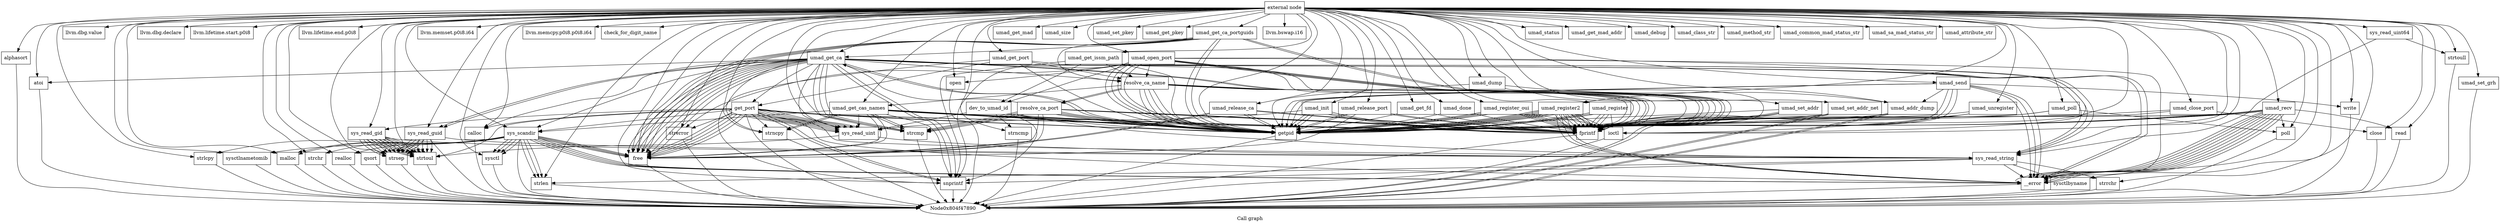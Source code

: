 digraph "Call graph" {
	label="Call graph";

	Node0x804f47860 [shape=record,label="{external node}"];
	Node0x804f47860 -> Node0x804f478f0;
	Node0x804f47860 -> Node0x804f47950;
	Node0x804f47860 -> Node0x804f479b0;
	Node0x804f47860 -> Node0x804f47a70;
	Node0x804f47860 -> Node0x804f47ad0;
	Node0x804f47860 -> Node0x804f47b30;
	Node0x804f47860 -> Node0x804f47d70;
	Node0x804f47860 -> Node0x804f47dd0;
	Node0x804f47860 -> Node0x804f47e30;
	Node0x804f47860 -> Node0x804f47bf0;
	Node0x804f47860 -> Node0x804f47c50;
	Node0x804f47860 -> Node0x804f47e90;
	Node0x804f47860 -> Node0x804f47cb0;
	Node0x804f47860 -> Node0x804f47d10;
	Node0x804f47860 -> Node0x804f47ef0;
	Node0x804f47860 -> Node0x804f47fb0;
	Node0x804f47860 -> Node0x804f482b0;
	Node0x804f47860 -> Node0x804f48130;
	Node0x804f47860 -> Node0x804f48190;
	Node0x804f47860 -> Node0x804f481f0;
	Node0x804f47860 -> Node0x804f48430;
	Node0x804f47860 -> Node0x804f48490;
	Node0x804f47860 -> Node0x804f48370;
	Node0x804f47860 -> Node0x804f483d0;
	Node0x804f47860 -> Node0x804f484f0;
	Node0x804f47860 -> Node0x804f485b0;
	Node0x804f47860 -> Node0x804f48610;
	Node0x804f47860 -> Node0x804f48670;
	Node0x804f47860 -> Node0x804f486d0;
	Node0x804f47860 -> Node0x804f48730;
	Node0x804f47860 -> Node0x804f48790;
	Node0x804f47860 -> Node0x804f487f0;
	Node0x804f47860 -> Node0x804f48850;
	Node0x804f47860 -> Node0x804f488b0;
	Node0x804f47860 -> Node0x804f48910;
	Node0x804f47860 -> Node0x804f48970;
	Node0x804f47860 -> Node0x804f489d0;
	Node0x804f47860 -> Node0x804f48a30;
	Node0x804f47860 -> Node0x804f48a90;
	Node0x804f47860 -> Node0x804f48af0;
	Node0x804f47860 -> Node0x804f48b50;
	Node0x804f47860 -> Node0x804f48bb0;
	Node0x804f47860 -> Node0x804f48c10;
	Node0x804f47860 -> Node0x804f48c70;
	Node0x804f47860 -> Node0x804f48cd0;
	Node0x804f47860 -> Node0x804f48d30;
	Node0x804f47860 -> Node0x804f48d90;
	Node0x804f47860 -> Node0x804f48df0;
	Node0x804f47860 -> Node0x804f48e50;
	Node0x804f47860 -> Node0x804f48eb0;
	Node0x804f47860 -> Node0x804f48f10;
	Node0x804f47860 -> Node0x804f48f70;
	Node0x804f47860 -> Node0x804f48fd0;
	Node0x804f47860 -> Node0x804e4f030;
	Node0x804f47860 -> Node0x804e4f090;
	Node0x804f47860 -> Node0x804e4f0f0;
	Node0x804f47860 -> Node0x804e4f150;
	Node0x804f47860 -> Node0x804e4f1b0;
	Node0x804f47860 -> Node0x804e4f210;
	Node0x804f47860 -> Node0x804e4f270;
	Node0x804f47860 -> Node0x804e4f2d0;
	Node0x804f47860 -> Node0x804e4f330;
	Node0x804f47860 -> Node0x804e4f390;
	Node0x804f47860 -> Node0x804f48070;
	Node0x804f47860 -> Node0x804e4f3f0;
	Node0x804f47860 -> Node0x804e4f450;
	Node0x804f47860 -> Node0x804e4f4b0;
	Node0x804f47860 -> Node0x804f480d0;
	Node0x804f47860 -> Node0x804e4f510;
	Node0x804f47860 -> Node0x804f48310;
	Node0x804f47860 -> Node0x804e4f570;
	Node0x804f47860 -> Node0x804e4f5d0;
	Node0x804f47860 -> Node0x804f47a10;
	Node0x804f47860 -> Node0x804f47b90;
	Node0x804f47860 -> Node0x804e4f630;
	Node0x804f47860 -> Node0x804e4f690;
	Node0x804f47860 -> Node0x804e4f6f0;
	Node0x804f47860 -> Node0x804e4f750;
	Node0x804f47860 -> Node0x804e4f7b0;
	Node0x804f47860 -> Node0x804e4f810;
	Node0x804f47860 -> Node0x804e4f870;
	Node0x804f478f0 [shape=record,label="{umad_init}"];
	Node0x804f478f0 -> Node0x804f47950;
	Node0x804f478f0 -> Node0x804f479b0;
	Node0x804f478f0 -> Node0x804f47a10;
	Node0x804f478f0 -> Node0x804f47950;
	Node0x804f478f0 -> Node0x804f479b0;
	Node0x804f478f0 -> Node0x804f47950;
	Node0x804f478f0 -> Node0x804f479b0;
	Node0x804f47950 [shape=record,label="{getpid}"];
	Node0x804f47950 -> Node0x804f47890;
	Node0x804f479b0 [shape=record,label="{fprintf}"];
	Node0x804f479b0 -> Node0x804f47890;
	Node0x804f47a70 [shape=record,label="{llvm.dbg.value}"];
	Node0x804f47ad0 [shape=record,label="{umad_done}"];
	Node0x804f47ad0 -> Node0x804f47950;
	Node0x804f47ad0 -> Node0x804f479b0;
	Node0x804f47b30 [shape=record,label="{umad_get_cas_names}"];
	Node0x804f47b30 -> Node0x804f47950;
	Node0x804f47b30 -> Node0x804f479b0;
	Node0x804f47b30 -> Node0x804f47b90;
	Node0x804f47b30 -> Node0x804f47bf0;
	Node0x804f47b30 -> Node0x804f47bf0;
	Node0x804f47b30 -> Node0x804f47c50;
	Node0x804f47b30 -> Node0x804f47a10;
	Node0x804f47b30 -> Node0x804f47cb0;
	Node0x804f47b30 -> Node0x804f47d10;
	Node0x804f47b30 -> Node0x804f47950;
	Node0x804f47b30 -> Node0x804f479b0;
	Node0x804f47b30 -> Node0x804f47cb0;
	Node0x804f47b30 -> Node0x804f47950;
	Node0x804f47b30 -> Node0x804f479b0;
	Node0x804f47b30 -> Node0x804f47d10;
	Node0x804f47d70 [shape=record,label="{llvm.dbg.declare}"];
	Node0x804f47dd0 [shape=record,label="{llvm.lifetime.start.p0i8}"];
	Node0x804f47e30 [shape=record,label="{alphasort}"];
	Node0x804f47e30 -> Node0x804f47890;
	Node0x804f47bf0 [shape=record,label="{strcmp}"];
	Node0x804f47bf0 -> Node0x804f47890;
	Node0x804f47c50 [shape=record,label="{snprintf}"];
	Node0x804f47c50 -> Node0x804f47890;
	Node0x804f47e90 [shape=record,label="{llvm.lifetime.end.p0i8}"];
	Node0x804f47cb0 [shape=record,label="{strncpy}"];
	Node0x804f47cb0 -> Node0x804f47890;
	Node0x804f47d10 [shape=record,label="{free}"];
	Node0x804f47d10 -> Node0x804f47890;
	Node0x804f47ef0 [shape=record,label="{umad_get_ca_portguids}"];
	Node0x804f47ef0 -> Node0x804f47950;
	Node0x804f47ef0 -> Node0x804f479b0;
	Node0x804f47ef0 -> Node0x804f47f50;
	Node0x804f47ef0 -> Node0x804f47fb0;
	Node0x804f47ef0 -> Node0x804f47d10;
	Node0x804f47ef0 -> Node0x804f47d10;
	Node0x804f47ef0 -> Node0x804f47d10;
	Node0x804f47ef0 -> Node0x804f47d10;
	Node0x804f47ef0 -> Node0x804f47950;
	Node0x804f47ef0 -> Node0x804f479b0;
	Node0x804f47f50 [shape=record,label="{resolve_ca_name}"];
	Node0x804f47f50 -> Node0x804f48010;
	Node0x804f47f50 -> Node0x804f47b30;
	Node0x804f47f50 -> Node0x804f47950;
	Node0x804f47f50 -> Node0x804f479b0;
	Node0x804f47f50 -> Node0x804f48010;
	Node0x804f47f50 -> Node0x804f47950;
	Node0x804f47f50 -> Node0x804f479b0;
	Node0x804f47f50 -> Node0x804f47950;
	Node0x804f47f50 -> Node0x804f479b0;
	Node0x804f47f50 -> Node0x804f47950;
	Node0x804f47f50 -> Node0x804f479b0;
	Node0x804f47fb0 [shape=record,label="{umad_get_ca}"];
	Node0x804f47fb0 -> Node0x804f47950;
	Node0x804f47fb0 -> Node0x804f479b0;
	Node0x804f47fb0 -> Node0x804f47f50;
	Node0x804f47fb0 -> Node0x804f47cb0;
	Node0x804f47fb0 -> Node0x804f47c50;
	Node0x804f47fb0 -> Node0x804f47a10;
	Node0x804f47fb0 -> Node0x804f48070;
	Node0x804f47fb0 -> Node0x804f48070;
	Node0x804f47fb0 -> Node0x804f48070;
	Node0x804f47fb0 -> Node0x804f480d0;
	Node0x804f47fb0 -> Node0x804f480d0;
	Node0x804f47fb0 -> Node0x804f47c50;
	Node0x804f47fb0 -> Node0x804f47b90;
	Node0x804f47fb0 -> Node0x804f48130;
	Node0x804f47fb0 -> Node0x804f48130;
	Node0x804f47fb0 -> Node0x804f47bf0;
	Node0x804f47fb0 -> Node0x804f47bf0;
	Node0x804f47fb0 -> Node0x804f47bf0;
	Node0x804f47fb0 -> Node0x804f48190;
	Node0x804f47fb0 -> Node0x804f481f0;
	Node0x804f47fb0 -> Node0x804f48250;
	Node0x804f47fb0 -> Node0x804f47d10;
	Node0x804f47fb0 -> Node0x804f47d10;
	Node0x804f47fb0 -> Node0x804f47d10;
	Node0x804f47fb0 -> Node0x804f47d10;
	Node0x804f47fb0 -> Node0x804f47d10;
	Node0x804f47fb0 -> Node0x804f47d10;
	Node0x804f47fb0 -> Node0x804f47d10;
	Node0x804f47fb0 -> Node0x804f47950;
	Node0x804f47fb0 -> Node0x804f479b0;
	Node0x804f482b0 [shape=record,label="{llvm.memset.p0i8.i64}"];
	Node0x804f48130 [shape=record,label="{__error}"];
	Node0x804f48130 -> Node0x804f47890;
	Node0x804f48190 [shape=record,label="{atoi}"];
	Node0x804f48190 -> Node0x804f47890;
	Node0x804f481f0 [shape=record,label="{calloc}"];
	Node0x804f481f0 -> Node0x804f47890;
	Node0x804f48250 [shape=record,label="{get_port}"];
	Node0x804f48250 -> Node0x804f47cb0;
	Node0x804f48250 -> Node0x804f47c50;
	Node0x804f48250 -> Node0x804f47a10;
	Node0x804f48250 -> Node0x804f47a10;
	Node0x804f48250 -> Node0x804f47a10;
	Node0x804f48250 -> Node0x804f47a10;
	Node0x804f48250 -> Node0x804f47a10;
	Node0x804f48250 -> Node0x804f47a10;
	Node0x804f48250 -> Node0x804f47a10;
	Node0x804f48250 -> Node0x804f47a10;
	Node0x804f48250 -> Node0x804f48070;
	Node0x804f48250 -> Node0x804f47890;
	Node0x804f48250 -> Node0x804f48310;
	Node0x804f48250 -> Node0x804f47c50;
	Node0x804f48250 -> Node0x804f47b90;
	Node0x804f48250 -> Node0x804f47950;
	Node0x804f48250 -> Node0x804f479b0;
	Node0x804f48250 -> Node0x804f481f0;
	Node0x804f48250 -> Node0x804f47950;
	Node0x804f48250 -> Node0x804f48130;
	Node0x804f48250 -> Node0x804f48370;
	Node0x804f48250 -> Node0x804f479b0;
	Node0x804f48250 -> Node0x804f483d0;
	Node0x804f48250 -> Node0x804f47a10;
	Node0x804f48250 -> Node0x804f47d10;
	Node0x804f48250 -> Node0x804f47d10;
	Node0x804f48250 -> Node0x804f47d10;
	Node0x804f48250 -> Node0x804f47d10;
	Node0x804f48250 -> Node0x804f47d10;
	Node0x804f48430 [shape=record,label="{llvm.memcpy.p0i8.p0i8.i64}"];
	Node0x804f48490 [shape=record,label="{check_for_digit_name}"];
	Node0x804f48370 [shape=record,label="{strerror}"];
	Node0x804f48370 -> Node0x804f47890;
	Node0x804f483d0 [shape=record,label="{strtoul}"];
	Node0x804f483d0 -> Node0x804f47890;
	Node0x804f48010 [shape=record,label="{resolve_ca_port}"];
	Node0x804f48010 -> Node0x804f47950;
	Node0x804f48010 -> Node0x804f479b0;
	Node0x804f48010 -> Node0x804f47fb0;
	Node0x804f48010 -> Node0x804f47bf0;
	Node0x804f48010 -> Node0x804f47bf0;
	Node0x804f48010 -> Node0x804f47950;
	Node0x804f48010 -> Node0x804f479b0;
	Node0x804f48010 -> Node0x804f47bf0;
	Node0x804f48010 -> Node0x804f47bf0;
	Node0x804f48010 -> Node0x804f47950;
	Node0x804f48010 -> Node0x804f479b0;
	Node0x804f48010 -> Node0x804f47950;
	Node0x804f48010 -> Node0x804f479b0;
	Node0x804f48010 -> Node0x804f47d10;
	Node0x804f48010 -> Node0x804f47d10;
	Node0x804f48970 [shape=record,label="{umad_size}"];
	Node0x804f484f0 [shape=record,label="{umad_get_issm_path}"];
	Node0x804f484f0 -> Node0x804f47950;
	Node0x804f484f0 -> Node0x804f479b0;
	Node0x804f484f0 -> Node0x804f47f50;
	Node0x804f484f0 -> Node0x804f48550;
	Node0x804f484f0 -> Node0x804f47c50;
	Node0x804f48550 [shape=record,label="{dev_to_umad_id}"];
	Node0x804f48550 -> Node0x804f47c50;
	Node0x804f48550 -> Node0x804f48070;
	Node0x804f48550 -> Node0x804f47a10;
	Node0x804f48550 -> Node0x804f485b0;
	Node0x804f48550 -> Node0x804f47950;
	Node0x804f48550 -> Node0x804f479b0;
	Node0x804f485b0 [shape=record,label="{strncmp}"];
	Node0x804f485b0 -> Node0x804f47890;
	Node0x804f48610 [shape=record,label="{umad_open_port}"];
	Node0x804f48610 -> Node0x804f47950;
	Node0x804f48610 -> Node0x804f479b0;
	Node0x804f48610 -> Node0x804f47f50;
	Node0x804f48610 -> Node0x804f47950;
	Node0x804f48610 -> Node0x804f479b0;
	Node0x804f48610 -> Node0x804f48550;
	Node0x804f48610 -> Node0x804f47c50;
	Node0x804f48610 -> Node0x804f48670;
	Node0x804f48610 -> Node0x804f47950;
	Node0x804f48610 -> Node0x804f48130;
	Node0x804f48610 -> Node0x804f48370;
	Node0x804f48610 -> Node0x804f479b0;
	Node0x804f48610 -> Node0x804f486d0;
	Node0x804f48610 -> Node0x804f47950;
	Node0x804f48610 -> Node0x804f479b0;
	Node0x804f48670 [shape=record,label="{open}"];
	Node0x804f48670 -> Node0x804f47890;
	Node0x804f486d0 [shape=record,label="{ioctl}"];
	Node0x804f486d0 -> Node0x804f47890;
	Node0x804f48730 [shape=record,label="{umad_release_ca}"];
	Node0x804f48730 -> Node0x804f47950;
	Node0x804f48730 -> Node0x804f479b0;
	Node0x804f48730 -> Node0x804f47d10;
	Node0x804f48730 -> Node0x804f47d10;
	Node0x804f48730 -> Node0x804f47950;
	Node0x804f48730 -> Node0x804f479b0;
	Node0x804f48790 [shape=record,label="{umad_get_port}"];
	Node0x804f48790 -> Node0x804f47950;
	Node0x804f48790 -> Node0x804f479b0;
	Node0x804f48790 -> Node0x804f47f50;
	Node0x804f48790 -> Node0x804f47c50;
	Node0x804f48790 -> Node0x804f48250;
	Node0x804f487f0 [shape=record,label="{umad_release_port}"];
	Node0x804f487f0 -> Node0x804f47950;
	Node0x804f487f0 -> Node0x804f479b0;
	Node0x804f487f0 -> Node0x804f47d10;
	Node0x804f487f0 -> Node0x804f47950;
	Node0x804f487f0 -> Node0x804f479b0;
	Node0x804f48850 [shape=record,label="{umad_close_port}"];
	Node0x804f48850 -> Node0x804f488b0;
	Node0x804f48850 -> Node0x804f47950;
	Node0x804f48850 -> Node0x804f479b0;
	Node0x804f488b0 [shape=record,label="{close}"];
	Node0x804f488b0 -> Node0x804f47890;
	Node0x804f48910 [shape=record,label="{umad_get_mad}"];
	Node0x804f489d0 [shape=record,label="{umad_set_grh}"];
	Node0x804f489d0 -> Node0x804f47890;
	Node0x804f48a30 [shape=record,label="{umad_set_pkey}"];
	Node0x804f48a90 [shape=record,label="{umad_get_pkey}"];
	Node0x804f48af0 [shape=record,label="{umad_set_addr}"];
	Node0x804f48af0 -> Node0x804f47950;
	Node0x804f48af0 -> Node0x804f479b0;
	Node0x804f48af0 -> Node0x804f47890;
	Node0x804f48af0 -> Node0x804f47890;
	Node0x804f48b50 [shape=record,label="{llvm.bswap.i16}"];
	Node0x804f48bb0 [shape=record,label="{umad_set_addr_net}"];
	Node0x804f48bb0 -> Node0x804f47950;
	Node0x804f48bb0 -> Node0x804f47890;
	Node0x804f48bb0 -> Node0x804f47890;
	Node0x804f48bb0 -> Node0x804f479b0;
	Node0x804f48c10 [shape=record,label="{umad_send}"];
	Node0x804f48c10 -> Node0x804f47950;
	Node0x804f48c10 -> Node0x804f479b0;
	Node0x804f48c10 -> Node0x804f48130;
	Node0x804f48c10 -> Node0x804f47950;
	Node0x804f48c10 -> Node0x804f479b0;
	Node0x804f48c10 -> Node0x804f48c70;
	Node0x804f48c10 -> Node0x804f48cd0;
	Node0x804f48c10 -> Node0x804f47950;
	Node0x804f48c10 -> Node0x804f479b0;
	Node0x804f48c10 -> Node0x804f48130;
	Node0x804f48c10 -> Node0x804f48130;
	Node0x804f48c70 [shape=record,label="{umad_addr_dump}"];
	Node0x804f48c70 -> Node0x804f47950;
	Node0x804f48c70 -> Node0x804f47890;
	Node0x804f48c70 -> Node0x804f47890;
	Node0x804f48c70 -> Node0x804f479b0;
	Node0x804f48cd0 [shape=record,label="{write}"];
	Node0x804f48cd0 -> Node0x804f47890;
	Node0x804f48d30 [shape=record,label="{umad_dump}"];
	Node0x804f48d30 -> Node0x804f47950;
	Node0x804f48d30 -> Node0x804f479b0;
	Node0x804f48d30 -> Node0x804f48c70;
	Node0x804f48d90 [shape=record,label="{umad_recv}"];
	Node0x804f48d90 -> Node0x804f48130;
	Node0x804f48d90 -> Node0x804f47950;
	Node0x804f48d90 -> Node0x804f479b0;
	Node0x804f48d90 -> Node0x804f48130;
	Node0x804f48d90 -> Node0x804f48df0;
	Node0x804f48d90 -> Node0x804f48130;
	Node0x804f48d90 -> Node0x804f48130;
	Node0x804f48d90 -> Node0x804f48e50;
	Node0x804f48d90 -> Node0x804f47950;
	Node0x804f48d90 -> Node0x804f479b0;
	Node0x804f48d90 -> Node0x804f48130;
	Node0x804f48d90 -> Node0x804f48130;
	Node0x804f48d90 -> Node0x804f47950;
	Node0x804f48d90 -> Node0x804f479b0;
	Node0x804f48d90 -> Node0x804f48130;
	Node0x804f48d90 -> Node0x804f48130;
	Node0x804f48d90 -> Node0x804f48130;
	Node0x804f48df0 [shape=record,label="{poll}"];
	Node0x804f48df0 -> Node0x804f47890;
	Node0x804f48e50 [shape=record,label="{read}"];
	Node0x804f48e50 -> Node0x804f47890;
	Node0x804f48eb0 [shape=record,label="{umad_poll}"];
	Node0x804f48eb0 -> Node0x804f47950;
	Node0x804f48eb0 -> Node0x804f479b0;
	Node0x804f48eb0 -> Node0x804f48df0;
	Node0x804f48f10 [shape=record,label="{umad_get_fd}"];
	Node0x804f48f10 -> Node0x804f47950;
	Node0x804f48f10 -> Node0x804f479b0;
	Node0x804f48f70 [shape=record,label="{umad_register_oui}"];
	Node0x804f48f70 -> Node0x804f47950;
	Node0x804f48f70 -> Node0x804f479b0;
	Node0x804f48f70 -> Node0x804f47950;
	Node0x804f48f70 -> Node0x804f479b0;
	Node0x804f48f70 -> Node0x804f486d0;
	Node0x804f48f70 -> Node0x804f47950;
	Node0x804f48f70 -> Node0x804f479b0;
	Node0x804f48f70 -> Node0x804f47950;
	Node0x804f48f70 -> Node0x804f479b0;
	Node0x804f48fd0 [shape=record,label="{umad_register}"];
	Node0x804f48fd0 -> Node0x804f47950;
	Node0x804f48fd0 -> Node0x804f479b0;
	Node0x804f48fd0 -> Node0x804f486d0;
	Node0x804f48fd0 -> Node0x804f47950;
	Node0x804f48fd0 -> Node0x804f479b0;
	Node0x804f48fd0 -> Node0x804f47950;
	Node0x804f48fd0 -> Node0x804f479b0;
	Node0x804e4f030 [shape=record,label="{umad_register2}"];
	Node0x804e4f030 -> Node0x804f47950;
	Node0x804e4f030 -> Node0x804f479b0;
	Node0x804e4f030 -> Node0x804f47950;
	Node0x804e4f030 -> Node0x804f479b0;
	Node0x804e4f030 -> Node0x804f486d0;
	Node0x804e4f030 -> Node0x804f47950;
	Node0x804e4f030 -> Node0x804f479b0;
	Node0x804e4f030 -> Node0x804f48130;
	Node0x804e4f030 -> Node0x804f48130;
	Node0x804e4f030 -> Node0x804f47950;
	Node0x804e4f030 -> Node0x804f479b0;
	Node0x804e4f030 -> Node0x804f47950;
	Node0x804e4f030 -> Node0x804f479b0;
	Node0x804e4f030 -> Node0x804f486d0;
	Node0x804e4f030 -> Node0x804f47950;
	Node0x804e4f030 -> Node0x804f479b0;
	Node0x804e4f030 -> Node0x804f48130;
	Node0x804e4f030 -> Node0x804f47950;
	Node0x804e4f030 -> Node0x804f479b0;
	Node0x804e4f090 [shape=record,label="{umad_unregister}"];
	Node0x804e4f090 -> Node0x804f47950;
	Node0x804e4f090 -> Node0x804f479b0;
	Node0x804e4f090 -> Node0x804f486d0;
	Node0x804e4f0f0 [shape=record,label="{umad_status}"];
	Node0x804e4f150 [shape=record,label="{umad_get_mad_addr}"];
	Node0x804e4f1b0 [shape=record,label="{umad_debug}"];
	Node0x804e4f210 [shape=record,label="{umad_class_str}"];
	Node0x804e4f270 [shape=record,label="{umad_method_str}"];
	Node0x804e4f2d0 [shape=record,label="{umad_common_mad_status_str}"];
	Node0x804e4f330 [shape=record,label="{umad_sa_mad_status_str}"];
	Node0x804e4f390 [shape=record,label="{umad_attribute_str}"];
	Node0x804f48070 [shape=record,label="{sys_read_string}"];
	Node0x804f48070 -> Node0x804f47c50;
	Node0x804f48070 -> Node0x804e4f3f0;
	Node0x804f48070 -> Node0x804e4f450;
	Node0x804f48070 -> Node0x804f48130;
	Node0x804f48070 -> Node0x804e4f4b0;
	Node0x804e4f3f0 [shape=record,label="{strlen}"];
	Node0x804e4f3f0 -> Node0x804f47890;
	Node0x804e4f450 [shape=record,label="{sysctlbyname}"];
	Node0x804e4f450 -> Node0x804f47890;
	Node0x804e4f4b0 [shape=record,label="{strrchr}"];
	Node0x804e4f4b0 -> Node0x804f47890;
	Node0x804f480d0 [shape=record,label="{sys_read_guid}"];
	Node0x804f480d0 -> Node0x804f48070;
	Node0x804f480d0 -> Node0x804e4f510;
	Node0x804f480d0 -> Node0x804f483d0;
	Node0x804f480d0 -> Node0x804e4f510;
	Node0x804f480d0 -> Node0x804f483d0;
	Node0x804f480d0 -> Node0x804e4f510;
	Node0x804f480d0 -> Node0x804f483d0;
	Node0x804f480d0 -> Node0x804e4f510;
	Node0x804f480d0 -> Node0x804f483d0;
	Node0x804f480d0 -> Node0x804f47890;
	Node0x804e4f510 [shape=record,label="{strsep}"];
	Node0x804e4f510 -> Node0x804f47890;
	Node0x804f48310 [shape=record,label="{sys_read_gid}"];
	Node0x804f48310 -> Node0x804f48070;
	Node0x804f48310 -> Node0x804e4f510;
	Node0x804f48310 -> Node0x804f483d0;
	Node0x804f48310 -> Node0x804e4f510;
	Node0x804f48310 -> Node0x804f483d0;
	Node0x804f48310 -> Node0x804e4f510;
	Node0x804f48310 -> Node0x804f483d0;
	Node0x804f48310 -> Node0x804e4f510;
	Node0x804f48310 -> Node0x804f483d0;
	Node0x804f48310 -> Node0x804e4f510;
	Node0x804f48310 -> Node0x804f483d0;
	Node0x804f48310 -> Node0x804e4f510;
	Node0x804f48310 -> Node0x804f483d0;
	Node0x804f48310 -> Node0x804e4f510;
	Node0x804f48310 -> Node0x804f483d0;
	Node0x804f48310 -> Node0x804e4f510;
	Node0x804f48310 -> Node0x804f483d0;
	Node0x804e4f570 [shape=record,label="{sys_read_uint64}"];
	Node0x804e4f570 -> Node0x804f48070;
	Node0x804e4f570 -> Node0x804e4f5d0;
	Node0x804e4f5d0 [shape=record,label="{strtoull}"];
	Node0x804e4f5d0 -> Node0x804f47890;
	Node0x804f47a10 [shape=record,label="{sys_read_uint}"];
	Node0x804f47a10 -> Node0x804f48070;
	Node0x804f47a10 -> Node0x804f483d0;
	Node0x804f47b90 [shape=record,label="{sys_scandir}"];
	Node0x804f47b90 -> Node0x804e4f3f0;
	Node0x804f47b90 -> Node0x804e4f630;
	Node0x804f47b90 -> Node0x804e4f3f0;
	Node0x804f47b90 -> Node0x804e4f690;
	Node0x804f47b90 -> Node0x804f48130;
	Node0x804f47b90 -> Node0x804e4f6f0;
	Node0x804f47b90 -> Node0x804e4f750;
	Node0x804f47b90 -> Node0x804f48130;
	Node0x804f47b90 -> Node0x804e4f750;
	Node0x804f47b90 -> Node0x804e4f7b0;
	Node0x804f47b90 -> Node0x804e4f3f0;
	Node0x804f47b90 -> Node0x804e4f6f0;
	Node0x804f47b90 -> Node0x804f47890;
	Node0x804f47b90 -> Node0x804f47d10;
	Node0x804f47b90 -> Node0x804e4f750;
	Node0x804f47b90 -> Node0x804e4f810;
	Node0x804f47b90 -> Node0x804f48130;
	Node0x804f47b90 -> Node0x804f47d10;
	Node0x804f47b90 -> Node0x804e4f750;
	Node0x804f47b90 -> Node0x804e4f870;
	Node0x804f47b90 -> Node0x804f48130;
	Node0x804f47b90 -> Node0x804f47d10;
	Node0x804f47b90 -> Node0x804f47d10;
	Node0x804e4f630 [shape=record,label="{strlcpy}"];
	Node0x804e4f630 -> Node0x804f47890;
	Node0x804e4f690 [shape=record,label="{sysctlnametomib}"];
	Node0x804e4f690 -> Node0x804f47890;
	Node0x804e4f6f0 [shape=record,label="{malloc}"];
	Node0x804e4f6f0 -> Node0x804f47890;
	Node0x804e4f750 [shape=record,label="{sysctl}"];
	Node0x804e4f750 -> Node0x804f47890;
	Node0x804e4f7b0 [shape=record,label="{strchr}"];
	Node0x804e4f7b0 -> Node0x804f47890;
	Node0x804e4f810 [shape=record,label="{realloc}"];
	Node0x804e4f810 -> Node0x804f47890;
	Node0x804e4f870 [shape=record,label="{qsort}"];
	Node0x804e4f870 -> Node0x804f47890;
}
